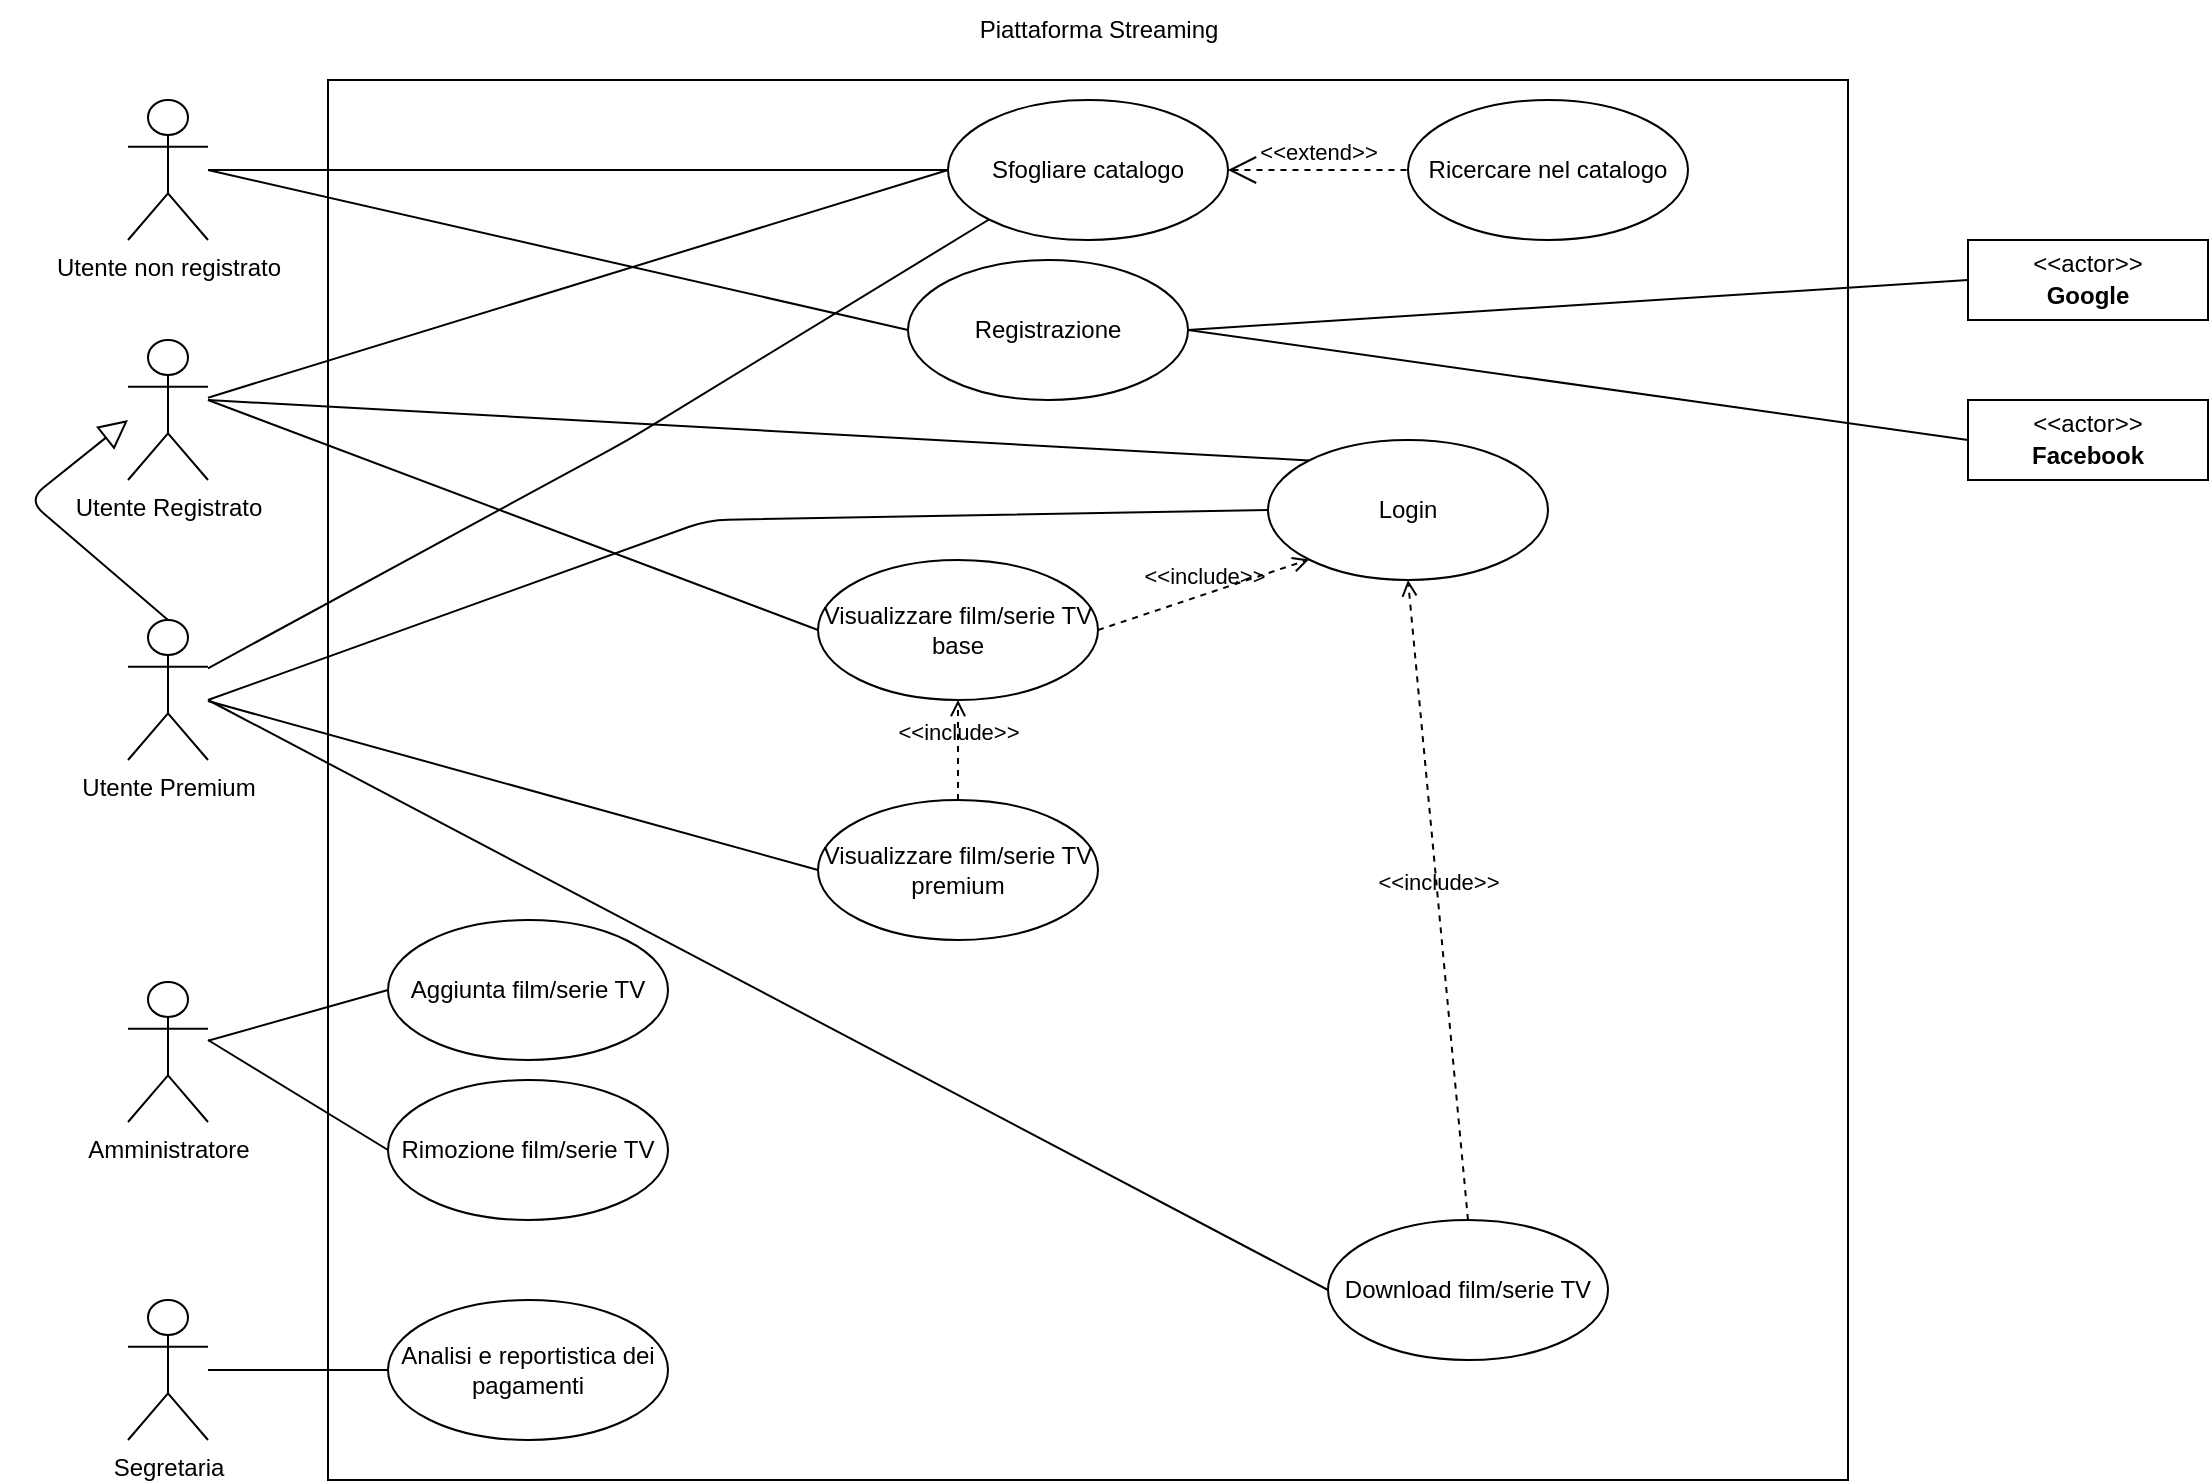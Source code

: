<mxfile>
    <diagram id="dP_apW_n3Kw-MQUiOk2v" name="Page-1">
        <mxGraphModel dx="1203" dy="954" grid="1" gridSize="10" guides="1" tooltips="1" connect="1" arrows="1" fold="1" page="1" pageScale="1" pageWidth="1169" pageHeight="827" background="#FFFFFF" math="0" shadow="0">
            <root>
                <mxCell id="0"/>
                <mxCell id="1" parent="0"/>
                <mxCell id="3" value="" style="rounded=0;whiteSpace=wrap;html=1;" vertex="1" parent="1">
                    <mxGeometry x="200" y="120" width="760" height="700" as="geometry"/>
                </mxCell>
                <mxCell id="4" value="Piattaforma Streaming" style="text;html=1;align=center;verticalAlign=middle;resizable=0;points=[];autosize=1;strokeColor=none;fillColor=none;" vertex="1" parent="1">
                    <mxGeometry x="515" y="80" width="140" height="30" as="geometry"/>
                </mxCell>
                <mxCell id="6" value="Utente non registrato" style="shape=umlActor;verticalLabelPosition=bottom;verticalAlign=top;html=1;outlineConnect=0;" vertex="1" parent="1">
                    <mxGeometry x="100" y="130" width="40" height="70" as="geometry"/>
                </mxCell>
                <mxCell id="9" value="Login" style="ellipse;whiteSpace=wrap;html=1;" vertex="1" parent="1">
                    <mxGeometry x="670" y="300" width="140" height="70" as="geometry"/>
                </mxCell>
                <mxCell id="10" value="Utente Registrato" style="shape=umlActor;verticalLabelPosition=bottom;verticalAlign=top;html=1;outlineConnect=0;" vertex="1" parent="1">
                    <mxGeometry x="100" y="250" width="40" height="70" as="geometry"/>
                </mxCell>
                <mxCell id="11" value="Utente Premium" style="shape=umlActor;verticalLabelPosition=bottom;verticalAlign=top;html=1;outlineConnect=0;" vertex="1" parent="1">
                    <mxGeometry x="100" y="390" width="40" height="70" as="geometry"/>
                </mxCell>
                <mxCell id="13" value="Segretaria" style="shape=umlActor;verticalLabelPosition=bottom;verticalAlign=top;html=1;outlineConnect=0;" vertex="1" parent="1">
                    <mxGeometry x="100" y="730" width="40" height="70" as="geometry"/>
                </mxCell>
                <mxCell id="16" value="Registrazione" style="ellipse;whiteSpace=wrap;html=1;" vertex="1" parent="1">
                    <mxGeometry x="490" y="210" width="140" height="70" as="geometry"/>
                </mxCell>
                <mxCell id="17" value="" style="endArrow=none;html=1;entryX=0;entryY=0.5;entryDx=0;entryDy=0;" edge="1" parent="1" target="16">
                    <mxGeometry width="50" height="50" relative="1" as="geometry">
                        <mxPoint x="140" y="165" as="sourcePoint"/>
                        <mxPoint x="260" y="165" as="targetPoint"/>
                    </mxGeometry>
                </mxCell>
                <mxCell id="18" value="Sfogliare catalogo" style="ellipse;whiteSpace=wrap;html=1;" vertex="1" parent="1">
                    <mxGeometry x="510" y="130" width="140" height="70" as="geometry"/>
                </mxCell>
                <mxCell id="19" value="Ricercare nel catalogo" style="ellipse;whiteSpace=wrap;html=1;" vertex="1" parent="1">
                    <mxGeometry x="740" y="130" width="140" height="70" as="geometry"/>
                </mxCell>
                <mxCell id="25" value="&amp;lt;&amp;lt;extend&amp;gt;&amp;gt;" style="edgeStyle=none;html=1;startArrow=open;endArrow=none;startSize=12;verticalAlign=bottom;dashed=1;labelBackgroundColor=none;entryX=0;entryY=0.5;entryDx=0;entryDy=0;exitX=1;exitY=0.5;exitDx=0;exitDy=0;" edge="1" parent="1" source="18" target="19">
                    <mxGeometry width="160" relative="1" as="geometry">
                        <mxPoint x="630" y="270" as="sourcePoint"/>
                        <mxPoint x="790" y="270" as="targetPoint"/>
                    </mxGeometry>
                </mxCell>
                <mxCell id="27" value="" style="edgeStyle=none;html=1;endArrow=none;verticalAlign=bottom;entryX=0;entryY=0.5;entryDx=0;entryDy=0;" edge="1" parent="1" source="10" target="18">
                    <mxGeometry width="160" relative="1" as="geometry">
                        <mxPoint x="430" y="250" as="sourcePoint"/>
                        <mxPoint x="590" y="250" as="targetPoint"/>
                        <Array as="points"/>
                    </mxGeometry>
                </mxCell>
                <mxCell id="28" value="" style="edgeStyle=none;html=1;endArrow=none;verticalAlign=bottom;entryX=0;entryY=1;entryDx=0;entryDy=0;" edge="1" parent="1" source="11" target="18">
                    <mxGeometry width="160" relative="1" as="geometry">
                        <mxPoint x="340" y="380" as="sourcePoint"/>
                        <mxPoint x="500" y="380" as="targetPoint"/>
                        <Array as="points">
                            <mxPoint x="350" y="300"/>
                        </Array>
                    </mxGeometry>
                </mxCell>
                <mxCell id="30" value="" style="edgeStyle=none;html=1;endArrow=block;endFill=0;endSize=12;verticalAlign=bottom;exitX=0.5;exitY=0;exitDx=0;exitDy=0;exitPerimeter=0;" edge="1" parent="1" source="11">
                    <mxGeometry width="160" relative="1" as="geometry">
                        <mxPoint x="130" y="390" as="sourcePoint"/>
                        <mxPoint x="100" y="290" as="targetPoint"/>
                        <Array as="points">
                            <mxPoint x="50" y="330"/>
                        </Array>
                    </mxGeometry>
                </mxCell>
                <mxCell id="33" value="Visualizzare film/serie TV base" style="ellipse;whiteSpace=wrap;html=1;" vertex="1" parent="1">
                    <mxGeometry x="445" y="360" width="140" height="70" as="geometry"/>
                </mxCell>
                <mxCell id="34" value="" style="edgeStyle=none;html=1;endArrow=none;verticalAlign=bottom;entryX=0;entryY=0.5;entryDx=0;entryDy=0;" edge="1" parent="1" target="33">
                    <mxGeometry width="160" relative="1" as="geometry">
                        <mxPoint x="140" y="280" as="sourcePoint"/>
                        <mxPoint x="500" y="390" as="targetPoint"/>
                    </mxGeometry>
                </mxCell>
                <mxCell id="35" value="&amp;lt;&amp;lt;include&amp;gt;&amp;gt;" style="edgeStyle=none;html=1;endArrow=open;verticalAlign=bottom;dashed=1;labelBackgroundColor=none;exitX=1;exitY=0.5;exitDx=0;exitDy=0;entryX=0;entryY=1;entryDx=0;entryDy=0;" edge="1" parent="1" source="33" target="9">
                    <mxGeometry width="160" relative="1" as="geometry">
                        <mxPoint x="610" y="500" as="sourcePoint"/>
                        <mxPoint x="695" y="440" as="targetPoint"/>
                    </mxGeometry>
                </mxCell>
                <mxCell id="36" value="Analisi e reportistica dei pagamenti" style="ellipse;whiteSpace=wrap;html=1;" vertex="1" parent="1">
                    <mxGeometry x="230" y="730" width="140" height="70" as="geometry"/>
                </mxCell>
                <mxCell id="37" value="" style="edgeStyle=none;html=1;endArrow=none;verticalAlign=bottom;entryX=0;entryY=0.5;entryDx=0;entryDy=0;" edge="1" parent="1" source="13" target="36">
                    <mxGeometry width="160" relative="1" as="geometry">
                        <mxPoint x="100" y="910" as="sourcePoint"/>
                        <mxPoint x="220" y="940" as="targetPoint"/>
                    </mxGeometry>
                </mxCell>
                <mxCell id="38" value="Amministratore" style="shape=umlActor;verticalLabelPosition=bottom;verticalAlign=top;html=1;outlineConnect=0;" vertex="1" parent="1">
                    <mxGeometry x="100" y="571" width="40" height="70" as="geometry"/>
                </mxCell>
                <mxCell id="39" value="Aggiunta film/serie TV&lt;span style=&quot;font-family: monospace; font-size: 0px; text-align: start; text-wrap-mode: nowrap;&quot;&gt;%3CmxGraphModel%3E%3Croot%3E%3CmxCell%20id%3D%220%22%2F%3E%3CmxCell%20id%3D%221%22%20parent%3D%220%22%2F%3E%3CmxCell%20id%3D%222%22%20value%3D%22Analisi%20e%20reportistica%20dei%20pagamenti%22%20style%3D%22ellipse%3BwhiteSpace%3Dwrap%3Bhtml%3D1%3B%22%20vertex%3D%221%22%20parent%3D%221%22%3E%3CmxGeometry%20x%3D%22230%22%20y%3D%22730%22%20width%3D%22140%22%20height%3D%2270%22%20as%3D%22geometry%22%2F%3E%3C%2FmxCell%3E%3C%2Froot%3E%3C%2FmxGraphModel%3E&lt;/span&gt;&lt;span style=&quot;font-family: monospace; font-size: 0px; text-align: start; text-wrap-mode: nowrap;&quot;&gt;%3CmxGraphModel%3E%3Croot%3E%3CmxCell%20id%3D%220%22%2F%3E%3CmxCell%20id%3D%221%22%20parent%3D%220%22%2F%3E%3CmxCell%20id%3D%222%22%20value%3D%22Analisi%20e%20reportistica%20dei%20pagamenti%22%20style%3D%22ellipse%3BwhiteSpace%3Dwrap%3Bhtml%3D1%3B%22%20vertex%3D%221%22%20parent%3D%221%22%3E%3CmxGeometry%20x%3D%22230%22%20y%3D%22730%22%20width%3D%22140%22%20height%3D%2270%22%20as%3D%22geometry%22%2F%3E%3C%2FmxCell%3E%3C%2Froot%3E%3C%2FmxGraphModel%3E&lt;/span&gt;&lt;span style=&quot;font-family: monospace; font-size: 0px; text-align: start; text-wrap-mode: nowrap;&quot;&gt;%3CmxGraphModel%3E%3Croot%3E%3CmxCell%20id%3D%220%22%2F%3E%3CmxCell%20id%3D%221%22%20parent%3D%220%22%2F%3E%3CmxCell%20id%3D%222%22%20value%3D%22Analisi%20e%20reportistica%20dei%20pagamenti%22%20style%3D%22ellipse%3BwhiteSpace%3Dwrap%3Bhtml%3D1%3B%22%20vertex%3D%221%22%20parent%3D%221%22%3E%3CmxGeometry%20x%3D%22230%22%20y%3D%22730%22%20width%3D%22140%22%20height%3D%2270%22%20as%3D%22geometry%22%2F%3E%3C%2FmxCell%3E%3C%2Froot%3E%3C%2FmxGraphModel%3E&lt;/span&gt;" style="ellipse;whiteSpace=wrap;html=1;" vertex="1" parent="1">
                    <mxGeometry x="230" y="540" width="140" height="70" as="geometry"/>
                </mxCell>
                <mxCell id="40" value="Rimozione film/serie TV&lt;span style=&quot;font-family: monospace; font-size: 0px; text-align: start; text-wrap-mode: nowrap;&quot;&gt;%3CmxGraphModel%3E%3Croot%3E%3CmxCell%20id%3D%220%22%2F%3E%3CmxCell%20id%3D%221%22%20parent%3D%220%22%2F%3E%3CmxCell%20id%3D%222%22%20value%3D%22Analisi%20e%20reportistica%20dei%20pagamenti%22%20style%3D%22ellipse%3BwhiteSpace%3Dwrap%3Bhtml%3D1%3B%22%20vertex%3D%221%22%20parent%3D%221%22%3E%3CmxGeometry%20x%3D%22230%22%20y%3D%22730%22%20width%3D%22140%22%20height%3D%2270%22%20as%3D%22geometry%22%2F%3E%3C%2FmxCell%3E%3C%2Froot%3E%3C%2FmxGraphModel%3E&lt;/span&gt;&lt;span style=&quot;font-family: monospace; font-size: 0px; text-align: start; text-wrap-mode: nowrap;&quot;&gt;%3CmxGraphModel%3E%3Croot%3E%3CmxCell%20id%3D%220%22%2F%3E%3CmxCell%20id%3D%221%22%20parent%3D%220%22%2F%3E%3CmxCell%20id%3D%222%22%20value%3D%22Analisi%20e%20reportistica%20dei%20pagamenti%22%20style%3D%22ellipse%3BwhiteSpace%3Dwrap%3Bhtml%3D1%3B%22%20vertex%3D%221%22%20parent%3D%221%22%3E%3CmxGeometry%20x%3D%22230%22%20y%3D%22730%22%20width%3D%22140%22%20height%3D%2270%22%20as%3D%22geometry%22%2F%3E%3C%2FmxCell%3E%3C%2Froot%3E%3C%2FmxGraphModel%3E&lt;/span&gt;&lt;span style=&quot;font-family: monospace; font-size: 0px; text-align: start; text-wrap-mode: nowrap;&quot;&gt;%3CmxGraphModel%3E%3Croot%3E%3CmxCell%20id%3D%220%22%2F%3E%3CmxCell%20id%3D%221%22%20parent%3D%220%22%2F%3E%3CmxCell%20id%3D%222%22%20value%3D%22Analisi%20e%20reportistica%20dei%20pagamenti%22%20style%3D%22ellipse%3BwhiteSpace%3Dwrap%3Bhtml%3D1%3B%22%20vertex%3D%221%22%20parent%3D%221%22%3E%3CmxGeometry%20x%3D%22230%22%20y%3D%22730%22%20width%3D%22140%22%20height%3D%2270%22%20as%3D%22geometry%22%2F%3E%3C%2FmxCell%3E%3C%2Froot%3E%3C%2FmxGraphModel%3E&lt;/span&gt;" style="ellipse;whiteSpace=wrap;html=1;" vertex="1" parent="1">
                    <mxGeometry x="230" y="620" width="140" height="70" as="geometry"/>
                </mxCell>
                <mxCell id="41" value="" style="edgeStyle=none;html=1;endArrow=none;verticalAlign=bottom;entryX=0;entryY=0.5;entryDx=0;entryDy=0;" edge="1" parent="1" source="38" target="39">
                    <mxGeometry width="160" relative="1" as="geometry">
                        <mxPoint x="150" y="540" as="sourcePoint"/>
                        <mxPoint x="310" y="540" as="targetPoint"/>
                    </mxGeometry>
                </mxCell>
                <mxCell id="42" value="" style="edgeStyle=none;html=1;endArrow=none;verticalAlign=bottom;entryX=0;entryY=0.5;entryDx=0;entryDy=0;" edge="1" parent="1" target="40">
                    <mxGeometry width="160" relative="1" as="geometry">
                        <mxPoint x="140" y="600" as="sourcePoint"/>
                        <mxPoint x="240" y="595" as="targetPoint"/>
                    </mxGeometry>
                </mxCell>
                <mxCell id="43" value="Visualizzare film/serie TV premium" style="ellipse;whiteSpace=wrap;html=1;" vertex="1" parent="1">
                    <mxGeometry x="445" y="480" width="140" height="70" as="geometry"/>
                </mxCell>
                <mxCell id="44" value="&amp;lt;&amp;lt;include&amp;gt;&amp;gt;" style="edgeStyle=none;html=1;endArrow=open;verticalAlign=bottom;dashed=1;labelBackgroundColor=none;exitX=0.5;exitY=0;exitDx=0;exitDy=0;entryX=0.5;entryY=1;entryDx=0;entryDy=0;" edge="1" parent="1" source="43" target="33">
                    <mxGeometry width="160" relative="1" as="geometry">
                        <mxPoint x="540" y="370" as="sourcePoint"/>
                        <mxPoint x="510" y="445" as="targetPoint"/>
                    </mxGeometry>
                </mxCell>
                <mxCell id="45" value="" style="edgeStyle=none;html=1;endArrow=none;verticalAlign=bottom;entryX=0;entryY=0.5;entryDx=0;entryDy=0;" edge="1" parent="1" source="11" target="43">
                    <mxGeometry width="160" relative="1" as="geometry">
                        <mxPoint x="300" y="430" as="sourcePoint"/>
                        <mxPoint x="460" y="430" as="targetPoint"/>
                    </mxGeometry>
                </mxCell>
                <mxCell id="46" value="Download film/serie TV" style="ellipse;whiteSpace=wrap;html=1;" vertex="1" parent="1">
                    <mxGeometry x="700" y="690" width="140" height="70" as="geometry"/>
                </mxCell>
                <mxCell id="47" value="&amp;lt;&amp;lt;include&amp;gt;&amp;gt;" style="edgeStyle=none;html=1;endArrow=open;verticalAlign=bottom;dashed=1;labelBackgroundColor=none;exitX=0.5;exitY=0;exitDx=0;exitDy=0;entryX=0.5;entryY=1;entryDx=0;entryDy=0;" edge="1" parent="1" source="46" target="9">
                    <mxGeometry width="160" relative="1" as="geometry">
                        <mxPoint x="560" y="520" as="sourcePoint"/>
                        <mxPoint x="390" y="610" as="targetPoint"/>
                    </mxGeometry>
                </mxCell>
                <mxCell id="50" value="" style="edgeStyle=none;html=1;endArrow=none;verticalAlign=bottom;entryX=0;entryY=0.5;entryDx=0;entryDy=0;" edge="1" parent="1" target="46">
                    <mxGeometry width="160" relative="1" as="geometry">
                        <mxPoint x="140" y="430" as="sourcePoint"/>
                        <mxPoint x="610" y="580" as="targetPoint"/>
                    </mxGeometry>
                </mxCell>
                <mxCell id="52" value="" style="endArrow=none;html=1;entryX=0;entryY=0.5;entryDx=0;entryDy=0;" edge="1" parent="1" source="6" target="18">
                    <mxGeometry width="50" height="50" relative="1" as="geometry">
                        <mxPoint x="230" y="140" as="sourcePoint"/>
                        <mxPoint x="550" y="250" as="targetPoint"/>
                    </mxGeometry>
                </mxCell>
                <mxCell id="54" value="" style="edgeStyle=none;html=1;endArrow=none;verticalAlign=bottom;entryX=0;entryY=0;entryDx=0;entryDy=0;" edge="1" parent="1" target="9">
                    <mxGeometry width="160" relative="1" as="geometry">
                        <mxPoint x="140" y="280" as="sourcePoint"/>
                        <mxPoint x="700" y="360" as="targetPoint"/>
                        <Array as="points"/>
                    </mxGeometry>
                </mxCell>
                <mxCell id="55" value="" style="edgeStyle=none;html=1;endArrow=none;verticalAlign=bottom;entryX=0;entryY=0.5;entryDx=0;entryDy=0;" edge="1" parent="1" target="9">
                    <mxGeometry width="160" relative="1" as="geometry">
                        <mxPoint x="140" y="430" as="sourcePoint"/>
                        <mxPoint x="770" y="510" as="targetPoint"/>
                        <Array as="points">
                            <mxPoint x="390" y="340"/>
                        </Array>
                    </mxGeometry>
                </mxCell>
                <mxCell id="64" value="" style="fontStyle=1;align=center;verticalAlign=middle;childLayout=stackLayout;horizontal=1;horizontalStack=0;resizeParent=1;resizeParentMax=0;resizeLast=0;marginBottom=0;" vertex="1" parent="1">
                    <mxGeometry x="1020" y="200" width="120" height="40" as="geometry"/>
                </mxCell>
                <mxCell id="65" value="&amp;lt;&amp;lt;actor&amp;gt;&amp;gt;" style="html=1;align=center;spacing=0;verticalAlign=middle;strokeColor=none;fillColor=none;whiteSpace=wrap;spacingTop=3;" vertex="1" parent="64">
                    <mxGeometry width="120" height="20" as="geometry"/>
                </mxCell>
                <mxCell id="66" value="Google" style="html=1;align=center;spacing=0;verticalAlign=middle;strokeColor=none;fillColor=none;whiteSpace=wrap;spacingBottom=4;fontStyle=1" vertex="1" parent="64">
                    <mxGeometry y="20" width="120" height="20" as="geometry"/>
                </mxCell>
                <mxCell id="67" value="" style="fontStyle=1;align=center;verticalAlign=middle;childLayout=stackLayout;horizontal=1;horizontalStack=0;resizeParent=1;resizeParentMax=0;resizeLast=0;marginBottom=0;" vertex="1" parent="1">
                    <mxGeometry x="1020" y="280" width="120" height="40" as="geometry"/>
                </mxCell>
                <mxCell id="68" value="&amp;lt;&amp;lt;actor&amp;gt;&amp;gt;" style="html=1;align=center;spacing=0;verticalAlign=middle;strokeColor=none;fillColor=none;whiteSpace=wrap;spacingTop=3;" vertex="1" parent="67">
                    <mxGeometry width="120" height="20" as="geometry"/>
                </mxCell>
                <mxCell id="69" value="Facebook" style="html=1;align=center;spacing=0;verticalAlign=middle;strokeColor=none;fillColor=none;whiteSpace=wrap;spacingBottom=4;fontStyle=1" vertex="1" parent="67">
                    <mxGeometry y="20" width="120" height="20" as="geometry"/>
                </mxCell>
                <mxCell id="70" value="" style="endArrow=none;html=1;entryX=0;entryY=0;entryDx=0;entryDy=0;exitX=1;exitY=0.5;exitDx=0;exitDy=0;" edge="1" parent="1" source="16" target="66">
                    <mxGeometry width="50" height="50" relative="1" as="geometry">
                        <mxPoint x="1040" y="175" as="sourcePoint"/>
                        <mxPoint x="1390" y="255" as="targetPoint"/>
                    </mxGeometry>
                </mxCell>
                <mxCell id="71" value="" style="endArrow=none;html=1;entryX=0;entryY=0;entryDx=0;entryDy=0;exitX=1;exitY=0.5;exitDx=0;exitDy=0;" edge="1" parent="1" source="16" target="69">
                    <mxGeometry width="50" height="50" relative="1" as="geometry">
                        <mxPoint x="650" y="295" as="sourcePoint"/>
                        <mxPoint x="1040" y="270" as="targetPoint"/>
                    </mxGeometry>
                </mxCell>
            </root>
        </mxGraphModel>
    </diagram>
</mxfile>